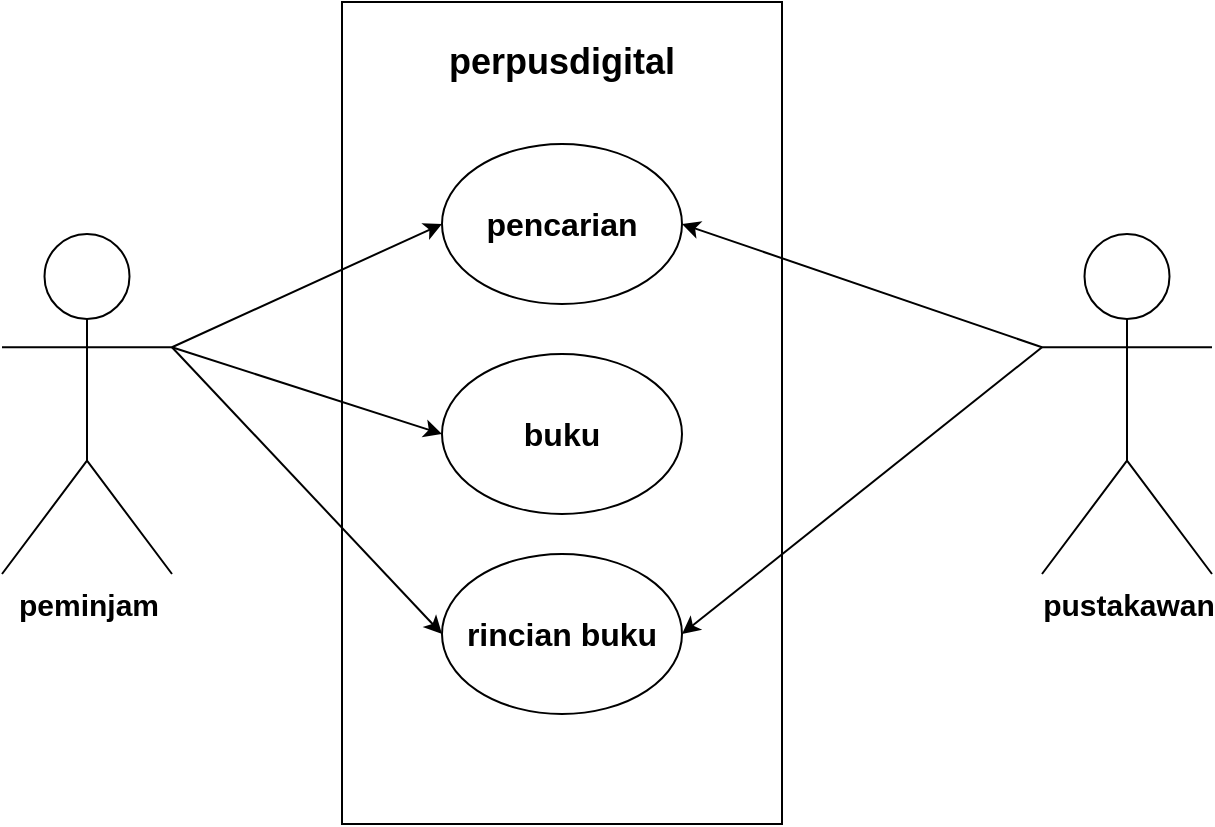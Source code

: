 <mxfile version="22.0.4" type="github">
  <diagram name="Halaman-1" id="XNThuzbCWKJ-d_U-6Ogo">
    <mxGraphModel dx="880" dy="446" grid="1" gridSize="10" guides="1" tooltips="1" connect="1" arrows="1" fold="1" page="1" pageScale="1" pageWidth="827" pageHeight="1169" math="0" shadow="0">
      <root>
        <mxCell id="0" />
        <mxCell id="1" parent="0" />
        <mxCell id="lQXS4f0XreA7pZha80O--1" value="&lt;b&gt;&lt;font style=&quot;font-size: 15px;&quot;&gt;peminjam&lt;/font&gt;&lt;/b&gt;" style="shape=umlActor;verticalLabelPosition=bottom;verticalAlign=top;html=1;outlineConnect=0;" vertex="1" parent="1">
          <mxGeometry x="120" y="170" width="85" height="170" as="geometry" />
        </mxCell>
        <mxCell id="lQXS4f0XreA7pZha80O--2" value="&lt;font size=&quot;1&quot; style=&quot;&quot;&gt;&lt;b style=&quot;font-size: 15px;&quot;&gt;pustakawan&lt;/b&gt;&lt;/font&gt;" style="shape=umlActor;verticalLabelPosition=bottom;verticalAlign=top;html=1;outlineConnect=0;" vertex="1" parent="1">
          <mxGeometry x="640" y="170" width="85" height="170" as="geometry" />
        </mxCell>
        <mxCell id="lQXS4f0XreA7pZha80O--6" value="" style="rounded=0;whiteSpace=wrap;html=1;" vertex="1" parent="1">
          <mxGeometry x="290" y="54" width="220" height="411" as="geometry" />
        </mxCell>
        <mxCell id="lQXS4f0XreA7pZha80O--9" value="&lt;b&gt;&lt;font style=&quot;font-size: 16px;&quot;&gt;pencarian&lt;/font&gt;&lt;/b&gt;" style="ellipse;whiteSpace=wrap;html=1;" vertex="1" parent="1">
          <mxGeometry x="340" y="125" width="120" height="80" as="geometry" />
        </mxCell>
        <mxCell id="lQXS4f0XreA7pZha80O--10" value="&lt;b&gt;&lt;font style=&quot;font-size: 16px;&quot;&gt;buku&lt;/font&gt;&lt;/b&gt;" style="ellipse;whiteSpace=wrap;html=1;" vertex="1" parent="1">
          <mxGeometry x="340" y="230" width="120" height="80" as="geometry" />
        </mxCell>
        <mxCell id="lQXS4f0XreA7pZha80O--11" value="&lt;b&gt;&lt;font style=&quot;font-size: 16px;&quot;&gt;rincian buku&lt;/font&gt;&lt;/b&gt;" style="ellipse;whiteSpace=wrap;html=1;" vertex="1" parent="1">
          <mxGeometry x="340" y="330" width="120" height="80" as="geometry" />
        </mxCell>
        <mxCell id="lQXS4f0XreA7pZha80O--12" value="perpusdigital" style="text;html=1;strokeColor=none;fillColor=none;align=center;verticalAlign=middle;whiteSpace=wrap;rounded=0;strokeWidth=28;perimeterSpacing=17;fontStyle=1;spacing=11;spacingTop=7;spacingLeft=0;fontSize=18;" vertex="1" parent="1">
          <mxGeometry x="360" y="60" width="80" height="40" as="geometry" />
        </mxCell>
        <mxCell id="lQXS4f0XreA7pZha80O--13" value="" style="endArrow=classic;html=1;rounded=0;exitX=1;exitY=0.333;exitDx=0;exitDy=0;exitPerimeter=0;entryX=0;entryY=0.5;entryDx=0;entryDy=0;" edge="1" parent="1" source="lQXS4f0XreA7pZha80O--1" target="lQXS4f0XreA7pZha80O--9">
          <mxGeometry width="50" height="50" relative="1" as="geometry">
            <mxPoint x="390" y="350" as="sourcePoint" />
            <mxPoint x="440" y="300" as="targetPoint" />
          </mxGeometry>
        </mxCell>
        <mxCell id="lQXS4f0XreA7pZha80O--14" value="" style="endArrow=classic;html=1;rounded=0;exitX=1;exitY=0.333;exitDx=0;exitDy=0;exitPerimeter=0;entryX=0;entryY=0.5;entryDx=0;entryDy=0;" edge="1" parent="1" source="lQXS4f0XreA7pZha80O--1" target="lQXS4f0XreA7pZha80O--10">
          <mxGeometry width="50" height="50" relative="1" as="geometry">
            <mxPoint x="215" y="237" as="sourcePoint" />
            <mxPoint x="350" y="175" as="targetPoint" />
          </mxGeometry>
        </mxCell>
        <mxCell id="lQXS4f0XreA7pZha80O--15" value="" style="endArrow=classic;html=1;rounded=0;entryX=0;entryY=0.5;entryDx=0;entryDy=0;exitX=1;exitY=0.333;exitDx=0;exitDy=0;exitPerimeter=0;" edge="1" parent="1" source="lQXS4f0XreA7pZha80O--1" target="lQXS4f0XreA7pZha80O--11">
          <mxGeometry width="50" height="50" relative="1" as="geometry">
            <mxPoint x="210" y="230" as="sourcePoint" />
            <mxPoint x="350" y="280" as="targetPoint" />
          </mxGeometry>
        </mxCell>
        <mxCell id="lQXS4f0XreA7pZha80O--16" value="" style="endArrow=classic;html=1;rounded=0;entryX=1;entryY=0.5;entryDx=0;entryDy=0;exitX=0;exitY=0.333;exitDx=0;exitDy=0;exitPerimeter=0;" edge="1" parent="1" source="lQXS4f0XreA7pZha80O--2" target="lQXS4f0XreA7pZha80O--11">
          <mxGeometry width="50" height="50" relative="1" as="geometry">
            <mxPoint x="215" y="237" as="sourcePoint" />
            <mxPoint x="350" y="380" as="targetPoint" />
          </mxGeometry>
        </mxCell>
        <mxCell id="lQXS4f0XreA7pZha80O--17" value="" style="endArrow=classic;html=1;rounded=0;entryX=1;entryY=0.5;entryDx=0;entryDy=0;exitX=0;exitY=0.333;exitDx=0;exitDy=0;exitPerimeter=0;" edge="1" parent="1" source="lQXS4f0XreA7pZha80O--2" target="lQXS4f0XreA7pZha80O--9">
          <mxGeometry width="50" height="50" relative="1" as="geometry">
            <mxPoint x="650" y="237" as="sourcePoint" />
            <mxPoint x="470" y="380" as="targetPoint" />
          </mxGeometry>
        </mxCell>
      </root>
    </mxGraphModel>
  </diagram>
</mxfile>
